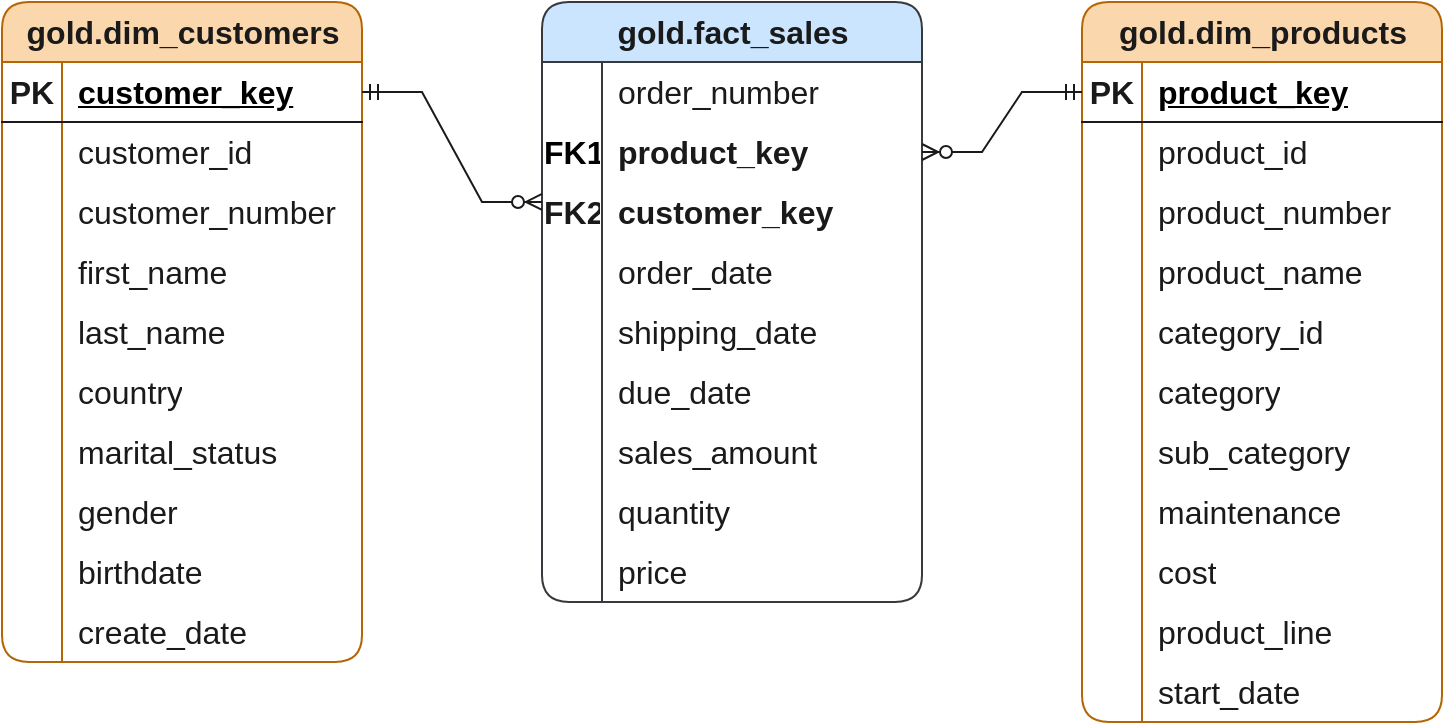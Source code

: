<mxfile version="27.0.2">
  <diagram name="Page-1" id="N13ZJWozt8XFnMOk5yJR">
    <mxGraphModel dx="1426" dy="912" grid="1" gridSize="10" guides="1" tooltips="1" connect="1" arrows="1" fold="1" page="1" pageScale="1" pageWidth="1100" pageHeight="850" background="#ffffff" math="0" shadow="0">
      <root>
        <mxCell id="0" />
        <mxCell id="1" parent="0" />
        <mxCell id="WqT4Zm8EtyVNgEzMkxRj-1" value="&lt;font style=&quot;color: rgb(26, 26, 26);&quot;&gt;gold.dim_customers&lt;/font&gt;" style="shape=table;startSize=30;container=1;collapsible=1;childLayout=tableLayout;fixedRows=1;rowLines=0;fontStyle=1;align=center;resizeLast=1;html=1;strokeColor=#b46504;rounded=1;fillColor=#fad7ac;fontSize=16;" parent="1" vertex="1">
          <mxGeometry x="100" y="190" width="180" height="330" as="geometry" />
        </mxCell>
        <mxCell id="WqT4Zm8EtyVNgEzMkxRj-2" value="" style="shape=tableRow;horizontal=0;startSize=0;swimlaneHead=0;swimlaneBody=0;fillColor=none;collapsible=0;dropTarget=0;points=[[0,0.5],[1,0.5]];portConstraint=eastwest;top=0;left=0;right=0;bottom=1;strokeColor=#1A1A1A;fontSize=16;" parent="WqT4Zm8EtyVNgEzMkxRj-1" vertex="1">
          <mxGeometry y="30" width="180" height="30" as="geometry" />
        </mxCell>
        <mxCell id="WqT4Zm8EtyVNgEzMkxRj-3" value="&lt;font style=&quot;color: rgb(26, 26, 26);&quot;&gt;PK&lt;/font&gt;" style="shape=partialRectangle;connectable=0;fillColor=none;top=0;left=0;bottom=0;right=0;fontStyle=1;overflow=hidden;whiteSpace=wrap;html=1;strokeColor=#1A1A1A;fontSize=16;" parent="WqT4Zm8EtyVNgEzMkxRj-2" vertex="1">
          <mxGeometry width="30" height="30" as="geometry">
            <mxRectangle width="30" height="30" as="alternateBounds" />
          </mxGeometry>
        </mxCell>
        <mxCell id="WqT4Zm8EtyVNgEzMkxRj-4" value="&lt;font style=&quot;color: rgb(0, 0, 0);&quot;&gt;customer_key&lt;/font&gt;" style="shape=partialRectangle;connectable=0;fillColor=none;top=0;left=0;bottom=0;right=0;align=left;spacingLeft=6;fontStyle=5;overflow=hidden;whiteSpace=wrap;html=1;strokeColor=#1A1A1A;fontSize=16;" parent="WqT4Zm8EtyVNgEzMkxRj-2" vertex="1">
          <mxGeometry x="30" width="150" height="30" as="geometry">
            <mxRectangle width="150" height="30" as="alternateBounds" />
          </mxGeometry>
        </mxCell>
        <mxCell id="WqT4Zm8EtyVNgEzMkxRj-5" value="" style="shape=tableRow;horizontal=0;startSize=0;swimlaneHead=0;swimlaneBody=0;fillColor=none;collapsible=0;dropTarget=0;points=[[0,0.5],[1,0.5]];portConstraint=eastwest;top=0;left=0;right=0;bottom=0;strokeColor=#1A1A1A;fontSize=16;" parent="WqT4Zm8EtyVNgEzMkxRj-1" vertex="1">
          <mxGeometry y="60" width="180" height="30" as="geometry" />
        </mxCell>
        <mxCell id="WqT4Zm8EtyVNgEzMkxRj-6" value="" style="shape=partialRectangle;connectable=0;fillColor=none;top=0;left=0;bottom=0;right=0;editable=1;overflow=hidden;whiteSpace=wrap;html=1;fontSize=16;" parent="WqT4Zm8EtyVNgEzMkxRj-5" vertex="1">
          <mxGeometry width="30" height="30" as="geometry">
            <mxRectangle width="30" height="30" as="alternateBounds" />
          </mxGeometry>
        </mxCell>
        <mxCell id="WqT4Zm8EtyVNgEzMkxRj-7" value="&lt;font style=&quot;color: rgb(26, 26, 26);&quot;&gt;customer_id&lt;/font&gt;" style="shape=partialRectangle;connectable=0;fillColor=none;top=0;left=0;bottom=0;right=0;align=left;spacingLeft=6;overflow=hidden;whiteSpace=wrap;html=1;strokeColor=#1A1A1A;fontSize=16;" parent="WqT4Zm8EtyVNgEzMkxRj-5" vertex="1">
          <mxGeometry x="30" width="150" height="30" as="geometry">
            <mxRectangle width="150" height="30" as="alternateBounds" />
          </mxGeometry>
        </mxCell>
        <mxCell id="WqT4Zm8EtyVNgEzMkxRj-8" value="" style="shape=tableRow;horizontal=0;startSize=0;swimlaneHead=0;swimlaneBody=0;fillColor=none;collapsible=0;dropTarget=0;points=[[0,0.5],[1,0.5]];portConstraint=eastwest;top=0;left=0;right=0;bottom=0;fontSize=16;" parent="WqT4Zm8EtyVNgEzMkxRj-1" vertex="1">
          <mxGeometry y="90" width="180" height="30" as="geometry" />
        </mxCell>
        <mxCell id="WqT4Zm8EtyVNgEzMkxRj-9" value="" style="shape=partialRectangle;connectable=0;fillColor=none;top=0;left=0;bottom=0;right=0;editable=1;overflow=hidden;whiteSpace=wrap;html=1;strokeColor=#1A1A1A;fontSize=16;" parent="WqT4Zm8EtyVNgEzMkxRj-8" vertex="1">
          <mxGeometry width="30" height="30" as="geometry">
            <mxRectangle width="30" height="30" as="alternateBounds" />
          </mxGeometry>
        </mxCell>
        <mxCell id="WqT4Zm8EtyVNgEzMkxRj-10" value="&lt;font style=&quot;color: rgb(26, 26, 26);&quot;&gt;customer_number&lt;/font&gt;" style="shape=partialRectangle;connectable=0;fillColor=none;top=0;left=0;bottom=0;right=0;align=left;spacingLeft=6;overflow=hidden;whiteSpace=wrap;html=1;strokeColor=#1A1A1A;fontSize=16;" parent="WqT4Zm8EtyVNgEzMkxRj-8" vertex="1">
          <mxGeometry x="30" width="150" height="30" as="geometry">
            <mxRectangle width="150" height="30" as="alternateBounds" />
          </mxGeometry>
        </mxCell>
        <mxCell id="WqT4Zm8EtyVNgEzMkxRj-11" value="" style="shape=tableRow;horizontal=0;startSize=0;swimlaneHead=0;swimlaneBody=0;fillColor=none;collapsible=0;dropTarget=0;points=[[0,0.5],[1,0.5]];portConstraint=eastwest;top=0;left=0;right=0;bottom=0;fontSize=16;" parent="WqT4Zm8EtyVNgEzMkxRj-1" vertex="1">
          <mxGeometry y="120" width="180" height="30" as="geometry" />
        </mxCell>
        <mxCell id="WqT4Zm8EtyVNgEzMkxRj-12" value="" style="shape=partialRectangle;connectable=0;fillColor=none;top=0;left=0;bottom=0;right=0;editable=1;overflow=hidden;whiteSpace=wrap;html=1;fontSize=16;" parent="WqT4Zm8EtyVNgEzMkxRj-11" vertex="1">
          <mxGeometry width="30" height="30" as="geometry">
            <mxRectangle width="30" height="30" as="alternateBounds" />
          </mxGeometry>
        </mxCell>
        <mxCell id="WqT4Zm8EtyVNgEzMkxRj-13" value="&lt;font style=&quot;color: rgb(26, 26, 26);&quot;&gt;first_name&lt;/font&gt;" style="shape=partialRectangle;connectable=0;fillColor=none;top=0;left=0;bottom=0;right=0;align=left;spacingLeft=6;overflow=hidden;whiteSpace=wrap;html=1;strokeColor=#1A1A1A;fontSize=16;" parent="WqT4Zm8EtyVNgEzMkxRj-11" vertex="1">
          <mxGeometry x="30" width="150" height="30" as="geometry">
            <mxRectangle width="150" height="30" as="alternateBounds" />
          </mxGeometry>
        </mxCell>
        <mxCell id="WqT4Zm8EtyVNgEzMkxRj-27" value="" style="shape=tableRow;horizontal=0;startSize=0;swimlaneHead=0;swimlaneBody=0;fillColor=none;collapsible=0;dropTarget=0;points=[[0,0.5],[1,0.5]];portConstraint=eastwest;top=0;left=0;right=0;bottom=0;fontSize=16;" parent="WqT4Zm8EtyVNgEzMkxRj-1" vertex="1">
          <mxGeometry y="150" width="180" height="30" as="geometry" />
        </mxCell>
        <mxCell id="WqT4Zm8EtyVNgEzMkxRj-28" value="" style="shape=partialRectangle;connectable=0;fillColor=none;top=0;left=0;bottom=0;right=0;editable=1;overflow=hidden;whiteSpace=wrap;html=1;fontSize=16;" parent="WqT4Zm8EtyVNgEzMkxRj-27" vertex="1">
          <mxGeometry width="30" height="30" as="geometry">
            <mxRectangle width="30" height="30" as="alternateBounds" />
          </mxGeometry>
        </mxCell>
        <mxCell id="WqT4Zm8EtyVNgEzMkxRj-29" value="&lt;font style=&quot;color: rgb(26, 26, 26);&quot;&gt;last_name&lt;/font&gt;" style="shape=partialRectangle;connectable=0;fillColor=none;top=0;left=0;bottom=0;right=0;align=left;spacingLeft=6;overflow=hidden;whiteSpace=wrap;html=1;strokeColor=#1A1A1A;fontSize=16;" parent="WqT4Zm8EtyVNgEzMkxRj-27" vertex="1">
          <mxGeometry x="30" width="150" height="30" as="geometry">
            <mxRectangle width="150" height="30" as="alternateBounds" />
          </mxGeometry>
        </mxCell>
        <mxCell id="WqT4Zm8EtyVNgEzMkxRj-30" value="" style="shape=tableRow;horizontal=0;startSize=0;swimlaneHead=0;swimlaneBody=0;fillColor=none;collapsible=0;dropTarget=0;points=[[0,0.5],[1,0.5]];portConstraint=eastwest;top=0;left=0;right=0;bottom=0;fontSize=16;" parent="WqT4Zm8EtyVNgEzMkxRj-1" vertex="1">
          <mxGeometry y="180" width="180" height="30" as="geometry" />
        </mxCell>
        <mxCell id="WqT4Zm8EtyVNgEzMkxRj-31" value="" style="shape=partialRectangle;connectable=0;fillColor=none;top=0;left=0;bottom=0;right=0;editable=1;overflow=hidden;whiteSpace=wrap;html=1;fontSize=16;" parent="WqT4Zm8EtyVNgEzMkxRj-30" vertex="1">
          <mxGeometry width="30" height="30" as="geometry">
            <mxRectangle width="30" height="30" as="alternateBounds" />
          </mxGeometry>
        </mxCell>
        <mxCell id="WqT4Zm8EtyVNgEzMkxRj-32" value="&lt;font style=&quot;color: rgb(26, 26, 26);&quot;&gt;country&lt;/font&gt;" style="shape=partialRectangle;connectable=0;fillColor=none;top=0;left=0;bottom=0;right=0;align=left;spacingLeft=6;overflow=hidden;whiteSpace=wrap;html=1;strokeColor=#1A1A1A;fontSize=16;" parent="WqT4Zm8EtyVNgEzMkxRj-30" vertex="1">
          <mxGeometry x="30" width="150" height="30" as="geometry">
            <mxRectangle width="150" height="30" as="alternateBounds" />
          </mxGeometry>
        </mxCell>
        <mxCell id="WqT4Zm8EtyVNgEzMkxRj-33" value="" style="shape=tableRow;horizontal=0;startSize=0;swimlaneHead=0;swimlaneBody=0;fillColor=none;collapsible=0;dropTarget=0;points=[[0,0.5],[1,0.5]];portConstraint=eastwest;top=0;left=0;right=0;bottom=0;fontSize=16;" parent="WqT4Zm8EtyVNgEzMkxRj-1" vertex="1">
          <mxGeometry y="210" width="180" height="30" as="geometry" />
        </mxCell>
        <mxCell id="WqT4Zm8EtyVNgEzMkxRj-34" value="" style="shape=partialRectangle;connectable=0;fillColor=none;top=0;left=0;bottom=0;right=0;editable=1;overflow=hidden;whiteSpace=wrap;html=1;fontSize=16;" parent="WqT4Zm8EtyVNgEzMkxRj-33" vertex="1">
          <mxGeometry width="30" height="30" as="geometry">
            <mxRectangle width="30" height="30" as="alternateBounds" />
          </mxGeometry>
        </mxCell>
        <mxCell id="WqT4Zm8EtyVNgEzMkxRj-35" value="&lt;font style=&quot;color: rgb(26, 26, 26);&quot;&gt;marital_status&lt;/font&gt;" style="shape=partialRectangle;connectable=0;fillColor=none;top=0;left=0;bottom=0;right=0;align=left;spacingLeft=6;overflow=hidden;whiteSpace=wrap;html=1;strokeColor=#1A1A1A;fontSize=16;" parent="WqT4Zm8EtyVNgEzMkxRj-33" vertex="1">
          <mxGeometry x="30" width="150" height="30" as="geometry">
            <mxRectangle width="150" height="30" as="alternateBounds" />
          </mxGeometry>
        </mxCell>
        <mxCell id="WqT4Zm8EtyVNgEzMkxRj-36" value="" style="shape=tableRow;horizontal=0;startSize=0;swimlaneHead=0;swimlaneBody=0;fillColor=none;collapsible=0;dropTarget=0;points=[[0,0.5],[1,0.5]];portConstraint=eastwest;top=0;left=0;right=0;bottom=0;fontSize=16;" parent="WqT4Zm8EtyVNgEzMkxRj-1" vertex="1">
          <mxGeometry y="240" width="180" height="30" as="geometry" />
        </mxCell>
        <mxCell id="WqT4Zm8EtyVNgEzMkxRj-37" value="" style="shape=partialRectangle;connectable=0;fillColor=none;top=0;left=0;bottom=0;right=0;editable=1;overflow=hidden;whiteSpace=wrap;html=1;fontSize=16;" parent="WqT4Zm8EtyVNgEzMkxRj-36" vertex="1">
          <mxGeometry width="30" height="30" as="geometry">
            <mxRectangle width="30" height="30" as="alternateBounds" />
          </mxGeometry>
        </mxCell>
        <mxCell id="WqT4Zm8EtyVNgEzMkxRj-38" value="&lt;font style=&quot;color: rgb(26, 26, 26);&quot;&gt;gender&lt;/font&gt;" style="shape=partialRectangle;connectable=0;fillColor=none;top=0;left=0;bottom=0;right=0;align=left;spacingLeft=6;overflow=hidden;whiteSpace=wrap;html=1;strokeColor=#1A1A1A;fontSize=16;" parent="WqT4Zm8EtyVNgEzMkxRj-36" vertex="1">
          <mxGeometry x="30" width="150" height="30" as="geometry">
            <mxRectangle width="150" height="30" as="alternateBounds" />
          </mxGeometry>
        </mxCell>
        <mxCell id="WqT4Zm8EtyVNgEzMkxRj-39" value="" style="shape=tableRow;horizontal=0;startSize=0;swimlaneHead=0;swimlaneBody=0;fillColor=none;collapsible=0;dropTarget=0;points=[[0,0.5],[1,0.5]];portConstraint=eastwest;top=0;left=0;right=0;bottom=0;fontSize=16;" parent="WqT4Zm8EtyVNgEzMkxRj-1" vertex="1">
          <mxGeometry y="270" width="180" height="30" as="geometry" />
        </mxCell>
        <mxCell id="WqT4Zm8EtyVNgEzMkxRj-40" value="" style="shape=partialRectangle;connectable=0;fillColor=none;top=0;left=0;bottom=0;right=0;editable=1;overflow=hidden;whiteSpace=wrap;html=1;fontSize=16;" parent="WqT4Zm8EtyVNgEzMkxRj-39" vertex="1">
          <mxGeometry width="30" height="30" as="geometry">
            <mxRectangle width="30" height="30" as="alternateBounds" />
          </mxGeometry>
        </mxCell>
        <mxCell id="WqT4Zm8EtyVNgEzMkxRj-41" value="&lt;font style=&quot;color: rgb(26, 26, 26);&quot;&gt;birthdate&lt;/font&gt;" style="shape=partialRectangle;connectable=0;fillColor=none;top=0;left=0;bottom=0;right=0;align=left;spacingLeft=6;overflow=hidden;whiteSpace=wrap;html=1;strokeColor=#1A1A1A;fontSize=16;" parent="WqT4Zm8EtyVNgEzMkxRj-39" vertex="1">
          <mxGeometry x="30" width="150" height="30" as="geometry">
            <mxRectangle width="150" height="30" as="alternateBounds" />
          </mxGeometry>
        </mxCell>
        <mxCell id="WqT4Zm8EtyVNgEzMkxRj-42" value="" style="shape=tableRow;horizontal=0;startSize=0;swimlaneHead=0;swimlaneBody=0;fillColor=none;collapsible=0;dropTarget=0;points=[[0,0.5],[1,0.5]];portConstraint=eastwest;top=0;left=0;right=0;bottom=0;fontSize=16;" parent="WqT4Zm8EtyVNgEzMkxRj-1" vertex="1">
          <mxGeometry y="300" width="180" height="30" as="geometry" />
        </mxCell>
        <mxCell id="WqT4Zm8EtyVNgEzMkxRj-43" value="" style="shape=partialRectangle;connectable=0;fillColor=none;top=0;left=0;bottom=0;right=0;editable=1;overflow=hidden;whiteSpace=wrap;html=1;fontSize=16;" parent="WqT4Zm8EtyVNgEzMkxRj-42" vertex="1">
          <mxGeometry width="30" height="30" as="geometry">
            <mxRectangle width="30" height="30" as="alternateBounds" />
          </mxGeometry>
        </mxCell>
        <mxCell id="WqT4Zm8EtyVNgEzMkxRj-44" value="&lt;font style=&quot;color: rgb(26, 26, 26);&quot;&gt;create_date&lt;/font&gt;" style="shape=partialRectangle;connectable=0;fillColor=none;top=0;left=0;bottom=0;right=0;align=left;spacingLeft=6;overflow=hidden;whiteSpace=wrap;html=1;strokeColor=#1A1A1A;fontSize=16;" parent="WqT4Zm8EtyVNgEzMkxRj-42" vertex="1">
          <mxGeometry x="30" width="150" height="30" as="geometry">
            <mxRectangle width="150" height="30" as="alternateBounds" />
          </mxGeometry>
        </mxCell>
        <mxCell id="WqT4Zm8EtyVNgEzMkxRj-45" value="&lt;font style=&quot;color: rgb(26, 26, 26);&quot;&gt;gold.fact_sales&lt;/font&gt;" style="shape=table;startSize=30;container=1;collapsible=1;childLayout=tableLayout;fixedRows=1;rowLines=0;fontStyle=1;align=center;resizeLast=1;html=1;strokeColor=#36393d;rounded=1;fillColor=#cce5ff;fontSize=16;" parent="1" vertex="1">
          <mxGeometry x="370" y="190" width="190" height="300" as="geometry" />
        </mxCell>
        <mxCell id="WqT4Zm8EtyVNgEzMkxRj-49" value="" style="shape=tableRow;horizontal=0;startSize=0;swimlaneHead=0;swimlaneBody=0;fillColor=none;collapsible=0;dropTarget=0;points=[[0,0.5],[1,0.5]];portConstraint=eastwest;top=0;left=0;right=0;bottom=0;strokeColor=#1A1A1A;fontSize=16;" parent="WqT4Zm8EtyVNgEzMkxRj-45" vertex="1">
          <mxGeometry y="30" width="190" height="30" as="geometry" />
        </mxCell>
        <mxCell id="WqT4Zm8EtyVNgEzMkxRj-50" value="" style="shape=partialRectangle;connectable=0;fillColor=none;top=0;left=0;bottom=0;right=0;editable=1;overflow=hidden;whiteSpace=wrap;html=1;fontSize=16;" parent="WqT4Zm8EtyVNgEzMkxRj-49" vertex="1">
          <mxGeometry width="30" height="30" as="geometry">
            <mxRectangle width="30" height="30" as="alternateBounds" />
          </mxGeometry>
        </mxCell>
        <mxCell id="WqT4Zm8EtyVNgEzMkxRj-51" value="&lt;font style=&quot;color: rgb(26, 26, 26);&quot;&gt;order_number&lt;/font&gt;" style="shape=partialRectangle;connectable=0;fillColor=none;top=0;left=0;bottom=0;right=0;align=left;spacingLeft=6;overflow=hidden;whiteSpace=wrap;html=1;strokeColor=#1A1A1A;fontSize=16;" parent="WqT4Zm8EtyVNgEzMkxRj-49" vertex="1">
          <mxGeometry x="30" width="160" height="30" as="geometry">
            <mxRectangle width="160" height="30" as="alternateBounds" />
          </mxGeometry>
        </mxCell>
        <mxCell id="WqT4Zm8EtyVNgEzMkxRj-52" value="" style="shape=tableRow;horizontal=0;startSize=0;swimlaneHead=0;swimlaneBody=0;fillColor=none;collapsible=0;dropTarget=0;points=[[0,0.5],[1,0.5]];portConstraint=eastwest;top=0;left=0;right=0;bottom=0;fontSize=16;" parent="WqT4Zm8EtyVNgEzMkxRj-45" vertex="1">
          <mxGeometry y="60" width="190" height="30" as="geometry" />
        </mxCell>
        <mxCell id="WqT4Zm8EtyVNgEzMkxRj-53" value="&lt;font style=&quot;color: rgb(0, 0, 0);&quot;&gt;&lt;b&gt;FK1&lt;/b&gt;&lt;/font&gt;" style="shape=partialRectangle;connectable=0;fillColor=none;top=0;left=0;bottom=0;right=0;editable=1;overflow=hidden;whiteSpace=wrap;html=1;strokeColor=#1A1A1A;fontSize=16;" parent="WqT4Zm8EtyVNgEzMkxRj-52" vertex="1">
          <mxGeometry width="30" height="30" as="geometry">
            <mxRectangle width="30" height="30" as="alternateBounds" />
          </mxGeometry>
        </mxCell>
        <mxCell id="WqT4Zm8EtyVNgEzMkxRj-54" value="&lt;font style=&quot;color: rgb(26, 26, 26);&quot;&gt;&lt;b&gt;product_key&lt;/b&gt;&lt;/font&gt;" style="shape=partialRectangle;connectable=0;fillColor=none;top=0;left=0;bottom=0;right=0;align=left;spacingLeft=6;overflow=hidden;whiteSpace=wrap;html=1;strokeColor=#1A1A1A;fontSize=16;" parent="WqT4Zm8EtyVNgEzMkxRj-52" vertex="1">
          <mxGeometry x="30" width="160" height="30" as="geometry">
            <mxRectangle width="160" height="30" as="alternateBounds" />
          </mxGeometry>
        </mxCell>
        <mxCell id="WqT4Zm8EtyVNgEzMkxRj-55" value="" style="shape=tableRow;horizontal=0;startSize=0;swimlaneHead=0;swimlaneBody=0;fillColor=none;collapsible=0;dropTarget=0;points=[[0,0.5],[1,0.5]];portConstraint=eastwest;top=0;left=0;right=0;bottom=0;fontSize=16;" parent="WqT4Zm8EtyVNgEzMkxRj-45" vertex="1">
          <mxGeometry y="90" width="190" height="30" as="geometry" />
        </mxCell>
        <mxCell id="WqT4Zm8EtyVNgEzMkxRj-56" value="&lt;font style=&quot;color: rgb(26, 26, 26);&quot;&gt;&lt;b&gt;FK2&lt;/b&gt;&lt;/font&gt;" style="shape=partialRectangle;connectable=0;fillColor=none;top=0;left=0;bottom=0;right=0;editable=1;overflow=hidden;whiteSpace=wrap;html=1;fontSize=16;" parent="WqT4Zm8EtyVNgEzMkxRj-55" vertex="1">
          <mxGeometry width="30" height="30" as="geometry">
            <mxRectangle width="30" height="30" as="alternateBounds" />
          </mxGeometry>
        </mxCell>
        <mxCell id="WqT4Zm8EtyVNgEzMkxRj-57" value="&lt;font style=&quot;color: rgb(26, 26, 26);&quot;&gt;&lt;b&gt;customer_key&lt;/b&gt;&lt;/font&gt;" style="shape=partialRectangle;connectable=0;fillColor=none;top=0;left=0;bottom=0;right=0;align=left;spacingLeft=6;overflow=hidden;whiteSpace=wrap;html=1;strokeColor=#1A1A1A;fontSize=16;" parent="WqT4Zm8EtyVNgEzMkxRj-55" vertex="1">
          <mxGeometry x="30" width="160" height="30" as="geometry">
            <mxRectangle width="160" height="30" as="alternateBounds" />
          </mxGeometry>
        </mxCell>
        <mxCell id="WqT4Zm8EtyVNgEzMkxRj-58" value="" style="shape=tableRow;horizontal=0;startSize=0;swimlaneHead=0;swimlaneBody=0;fillColor=none;collapsible=0;dropTarget=0;points=[[0,0.5],[1,0.5]];portConstraint=eastwest;top=0;left=0;right=0;bottom=0;fontSize=16;" parent="WqT4Zm8EtyVNgEzMkxRj-45" vertex="1">
          <mxGeometry y="120" width="190" height="30" as="geometry" />
        </mxCell>
        <mxCell id="WqT4Zm8EtyVNgEzMkxRj-59" value="" style="shape=partialRectangle;connectable=0;fillColor=none;top=0;left=0;bottom=0;right=0;editable=1;overflow=hidden;whiteSpace=wrap;html=1;fontSize=16;" parent="WqT4Zm8EtyVNgEzMkxRj-58" vertex="1">
          <mxGeometry width="30" height="30" as="geometry">
            <mxRectangle width="30" height="30" as="alternateBounds" />
          </mxGeometry>
        </mxCell>
        <mxCell id="WqT4Zm8EtyVNgEzMkxRj-60" value="&lt;font style=&quot;color: rgb(26, 26, 26);&quot;&gt;order_date&lt;/font&gt;" style="shape=partialRectangle;connectable=0;fillColor=none;top=0;left=0;bottom=0;right=0;align=left;spacingLeft=6;overflow=hidden;whiteSpace=wrap;html=1;strokeColor=#1A1A1A;fontSize=16;" parent="WqT4Zm8EtyVNgEzMkxRj-58" vertex="1">
          <mxGeometry x="30" width="160" height="30" as="geometry">
            <mxRectangle width="160" height="30" as="alternateBounds" />
          </mxGeometry>
        </mxCell>
        <mxCell id="WqT4Zm8EtyVNgEzMkxRj-61" value="" style="shape=tableRow;horizontal=0;startSize=0;swimlaneHead=0;swimlaneBody=0;fillColor=none;collapsible=0;dropTarget=0;points=[[0,0.5],[1,0.5]];portConstraint=eastwest;top=0;left=0;right=0;bottom=0;fontSize=16;" parent="WqT4Zm8EtyVNgEzMkxRj-45" vertex="1">
          <mxGeometry y="150" width="190" height="30" as="geometry" />
        </mxCell>
        <mxCell id="WqT4Zm8EtyVNgEzMkxRj-62" value="" style="shape=partialRectangle;connectable=0;fillColor=none;top=0;left=0;bottom=0;right=0;editable=1;overflow=hidden;whiteSpace=wrap;html=1;fontSize=16;" parent="WqT4Zm8EtyVNgEzMkxRj-61" vertex="1">
          <mxGeometry width="30" height="30" as="geometry">
            <mxRectangle width="30" height="30" as="alternateBounds" />
          </mxGeometry>
        </mxCell>
        <mxCell id="WqT4Zm8EtyVNgEzMkxRj-63" value="&lt;font style=&quot;color: rgb(26, 26, 26);&quot;&gt;shipping_date&lt;/font&gt;" style="shape=partialRectangle;connectable=0;fillColor=none;top=0;left=0;bottom=0;right=0;align=left;spacingLeft=6;overflow=hidden;whiteSpace=wrap;html=1;strokeColor=#1A1A1A;fontSize=16;" parent="WqT4Zm8EtyVNgEzMkxRj-61" vertex="1">
          <mxGeometry x="30" width="160" height="30" as="geometry">
            <mxRectangle width="160" height="30" as="alternateBounds" />
          </mxGeometry>
        </mxCell>
        <mxCell id="WqT4Zm8EtyVNgEzMkxRj-64" value="" style="shape=tableRow;horizontal=0;startSize=0;swimlaneHead=0;swimlaneBody=0;fillColor=none;collapsible=0;dropTarget=0;points=[[0,0.5],[1,0.5]];portConstraint=eastwest;top=0;left=0;right=0;bottom=0;fontSize=16;" parent="WqT4Zm8EtyVNgEzMkxRj-45" vertex="1">
          <mxGeometry y="180" width="190" height="30" as="geometry" />
        </mxCell>
        <mxCell id="WqT4Zm8EtyVNgEzMkxRj-65" value="" style="shape=partialRectangle;connectable=0;fillColor=none;top=0;left=0;bottom=0;right=0;editable=1;overflow=hidden;whiteSpace=wrap;html=1;fontSize=16;" parent="WqT4Zm8EtyVNgEzMkxRj-64" vertex="1">
          <mxGeometry width="30" height="30" as="geometry">
            <mxRectangle width="30" height="30" as="alternateBounds" />
          </mxGeometry>
        </mxCell>
        <mxCell id="WqT4Zm8EtyVNgEzMkxRj-66" value="&lt;font style=&quot;color: rgb(26, 26, 26);&quot;&gt;due_date&lt;/font&gt;" style="shape=partialRectangle;connectable=0;fillColor=none;top=0;left=0;bottom=0;right=0;align=left;spacingLeft=6;overflow=hidden;whiteSpace=wrap;html=1;strokeColor=#1A1A1A;fontSize=16;" parent="WqT4Zm8EtyVNgEzMkxRj-64" vertex="1">
          <mxGeometry x="30" width="160" height="30" as="geometry">
            <mxRectangle width="160" height="30" as="alternateBounds" />
          </mxGeometry>
        </mxCell>
        <mxCell id="WqT4Zm8EtyVNgEzMkxRj-67" value="" style="shape=tableRow;horizontal=0;startSize=0;swimlaneHead=0;swimlaneBody=0;fillColor=none;collapsible=0;dropTarget=0;points=[[0,0.5],[1,0.5]];portConstraint=eastwest;top=0;left=0;right=0;bottom=0;fontSize=16;" parent="WqT4Zm8EtyVNgEzMkxRj-45" vertex="1">
          <mxGeometry y="210" width="190" height="30" as="geometry" />
        </mxCell>
        <mxCell id="WqT4Zm8EtyVNgEzMkxRj-68" value="" style="shape=partialRectangle;connectable=0;fillColor=none;top=0;left=0;bottom=0;right=0;editable=1;overflow=hidden;whiteSpace=wrap;html=1;fontSize=16;" parent="WqT4Zm8EtyVNgEzMkxRj-67" vertex="1">
          <mxGeometry width="30" height="30" as="geometry">
            <mxRectangle width="30" height="30" as="alternateBounds" />
          </mxGeometry>
        </mxCell>
        <mxCell id="WqT4Zm8EtyVNgEzMkxRj-69" value="&lt;font style=&quot;color: rgb(26, 26, 26);&quot;&gt;sales_amount&lt;/font&gt;" style="shape=partialRectangle;connectable=0;fillColor=none;top=0;left=0;bottom=0;right=0;align=left;spacingLeft=6;overflow=hidden;whiteSpace=wrap;html=1;strokeColor=#1A1A1A;fontSize=16;" parent="WqT4Zm8EtyVNgEzMkxRj-67" vertex="1">
          <mxGeometry x="30" width="160" height="30" as="geometry">
            <mxRectangle width="160" height="30" as="alternateBounds" />
          </mxGeometry>
        </mxCell>
        <mxCell id="WqT4Zm8EtyVNgEzMkxRj-70" value="" style="shape=tableRow;horizontal=0;startSize=0;swimlaneHead=0;swimlaneBody=0;fillColor=none;collapsible=0;dropTarget=0;points=[[0,0.5],[1,0.5]];portConstraint=eastwest;top=0;left=0;right=0;bottom=0;fontSize=16;" parent="WqT4Zm8EtyVNgEzMkxRj-45" vertex="1">
          <mxGeometry y="240" width="190" height="30" as="geometry" />
        </mxCell>
        <mxCell id="WqT4Zm8EtyVNgEzMkxRj-71" value="" style="shape=partialRectangle;connectable=0;fillColor=none;top=0;left=0;bottom=0;right=0;editable=1;overflow=hidden;whiteSpace=wrap;html=1;fontSize=16;" parent="WqT4Zm8EtyVNgEzMkxRj-70" vertex="1">
          <mxGeometry width="30" height="30" as="geometry">
            <mxRectangle width="30" height="30" as="alternateBounds" />
          </mxGeometry>
        </mxCell>
        <mxCell id="WqT4Zm8EtyVNgEzMkxRj-72" value="&lt;font style=&quot;color: rgb(26, 26, 26);&quot;&gt;quantity&lt;/font&gt;" style="shape=partialRectangle;connectable=0;fillColor=none;top=0;left=0;bottom=0;right=0;align=left;spacingLeft=6;overflow=hidden;whiteSpace=wrap;html=1;strokeColor=#1A1A1A;fontSize=16;" parent="WqT4Zm8EtyVNgEzMkxRj-70" vertex="1">
          <mxGeometry x="30" width="160" height="30" as="geometry">
            <mxRectangle width="160" height="30" as="alternateBounds" />
          </mxGeometry>
        </mxCell>
        <mxCell id="WqT4Zm8EtyVNgEzMkxRj-73" value="" style="shape=tableRow;horizontal=0;startSize=0;swimlaneHead=0;swimlaneBody=0;fillColor=none;collapsible=0;dropTarget=0;points=[[0,0.5],[1,0.5]];portConstraint=eastwest;top=0;left=0;right=0;bottom=0;fontSize=16;" parent="WqT4Zm8EtyVNgEzMkxRj-45" vertex="1">
          <mxGeometry y="270" width="190" height="30" as="geometry" />
        </mxCell>
        <mxCell id="WqT4Zm8EtyVNgEzMkxRj-74" value="" style="shape=partialRectangle;connectable=0;fillColor=none;top=0;left=0;bottom=0;right=0;editable=1;overflow=hidden;whiteSpace=wrap;html=1;fontSize=16;" parent="WqT4Zm8EtyVNgEzMkxRj-73" vertex="1">
          <mxGeometry width="30" height="30" as="geometry">
            <mxRectangle width="30" height="30" as="alternateBounds" />
          </mxGeometry>
        </mxCell>
        <mxCell id="WqT4Zm8EtyVNgEzMkxRj-75" value="&lt;font style=&quot;color: rgb(26, 26, 26);&quot;&gt;price&lt;/font&gt;" style="shape=partialRectangle;connectable=0;fillColor=none;top=0;left=0;bottom=0;right=0;align=left;spacingLeft=6;overflow=hidden;whiteSpace=wrap;html=1;strokeColor=#1A1A1A;fontSize=16;" parent="WqT4Zm8EtyVNgEzMkxRj-73" vertex="1">
          <mxGeometry x="30" width="160" height="30" as="geometry">
            <mxRectangle width="160" height="30" as="alternateBounds" />
          </mxGeometry>
        </mxCell>
        <mxCell id="WqT4Zm8EtyVNgEzMkxRj-79" value="&lt;font style=&quot;color: rgb(26, 26, 26);&quot;&gt;gold.dim_products&lt;/font&gt;" style="shape=table;startSize=30;container=1;collapsible=1;childLayout=tableLayout;fixedRows=1;rowLines=0;fontStyle=1;align=center;resizeLast=1;html=1;strokeColor=#b46504;rounded=1;fillColor=#fad7ac;fontSize=16;" parent="1" vertex="1">
          <mxGeometry x="640" y="190" width="180" height="360" as="geometry" />
        </mxCell>
        <mxCell id="WqT4Zm8EtyVNgEzMkxRj-80" value="" style="shape=tableRow;horizontal=0;startSize=0;swimlaneHead=0;swimlaneBody=0;fillColor=none;collapsible=0;dropTarget=0;points=[[0,0.5],[1,0.5]];portConstraint=eastwest;top=0;left=0;right=0;bottom=1;strokeColor=#1A1A1A;fontSize=16;" parent="WqT4Zm8EtyVNgEzMkxRj-79" vertex="1">
          <mxGeometry y="30" width="180" height="30" as="geometry" />
        </mxCell>
        <mxCell id="WqT4Zm8EtyVNgEzMkxRj-81" value="&lt;font style=&quot;color: rgb(26, 26, 26);&quot;&gt;PK&lt;/font&gt;" style="shape=partialRectangle;connectable=0;fillColor=none;top=0;left=0;bottom=0;right=0;fontStyle=1;overflow=hidden;whiteSpace=wrap;html=1;strokeColor=#1A1A1A;fontSize=16;" parent="WqT4Zm8EtyVNgEzMkxRj-80" vertex="1">
          <mxGeometry width="30" height="30" as="geometry">
            <mxRectangle width="30" height="30" as="alternateBounds" />
          </mxGeometry>
        </mxCell>
        <mxCell id="WqT4Zm8EtyVNgEzMkxRj-82" value="&lt;font style=&quot;color: rgb(0, 0, 0);&quot;&gt;product_key&lt;/font&gt;" style="shape=partialRectangle;connectable=0;fillColor=none;top=0;left=0;bottom=0;right=0;align=left;spacingLeft=6;fontStyle=5;overflow=hidden;whiteSpace=wrap;html=1;strokeColor=#1A1A1A;fontSize=16;" parent="WqT4Zm8EtyVNgEzMkxRj-80" vertex="1">
          <mxGeometry x="30" width="150" height="30" as="geometry">
            <mxRectangle width="150" height="30" as="alternateBounds" />
          </mxGeometry>
        </mxCell>
        <mxCell id="WqT4Zm8EtyVNgEzMkxRj-83" value="" style="shape=tableRow;horizontal=0;startSize=0;swimlaneHead=0;swimlaneBody=0;fillColor=none;collapsible=0;dropTarget=0;points=[[0,0.5],[1,0.5]];portConstraint=eastwest;top=0;left=0;right=0;bottom=0;strokeColor=#1A1A1A;fontSize=16;" parent="WqT4Zm8EtyVNgEzMkxRj-79" vertex="1">
          <mxGeometry y="60" width="180" height="30" as="geometry" />
        </mxCell>
        <mxCell id="WqT4Zm8EtyVNgEzMkxRj-84" value="" style="shape=partialRectangle;connectable=0;fillColor=none;top=0;left=0;bottom=0;right=0;editable=1;overflow=hidden;whiteSpace=wrap;html=1;fontSize=16;" parent="WqT4Zm8EtyVNgEzMkxRj-83" vertex="1">
          <mxGeometry width="30" height="30" as="geometry">
            <mxRectangle width="30" height="30" as="alternateBounds" />
          </mxGeometry>
        </mxCell>
        <mxCell id="WqT4Zm8EtyVNgEzMkxRj-85" value="&lt;font style=&quot;color: rgb(26, 26, 26);&quot;&gt;product_id&lt;/font&gt;" style="shape=partialRectangle;connectable=0;fillColor=none;top=0;left=0;bottom=0;right=0;align=left;spacingLeft=6;overflow=hidden;whiteSpace=wrap;html=1;strokeColor=#1A1A1A;fontSize=16;" parent="WqT4Zm8EtyVNgEzMkxRj-83" vertex="1">
          <mxGeometry x="30" width="150" height="30" as="geometry">
            <mxRectangle width="150" height="30" as="alternateBounds" />
          </mxGeometry>
        </mxCell>
        <mxCell id="WqT4Zm8EtyVNgEzMkxRj-86" value="" style="shape=tableRow;horizontal=0;startSize=0;swimlaneHead=0;swimlaneBody=0;fillColor=none;collapsible=0;dropTarget=0;points=[[0,0.5],[1,0.5]];portConstraint=eastwest;top=0;left=0;right=0;bottom=0;fontSize=16;" parent="WqT4Zm8EtyVNgEzMkxRj-79" vertex="1">
          <mxGeometry y="90" width="180" height="30" as="geometry" />
        </mxCell>
        <mxCell id="WqT4Zm8EtyVNgEzMkxRj-87" value="" style="shape=partialRectangle;connectable=0;fillColor=none;top=0;left=0;bottom=0;right=0;editable=1;overflow=hidden;whiteSpace=wrap;html=1;strokeColor=#1A1A1A;fontSize=16;" parent="WqT4Zm8EtyVNgEzMkxRj-86" vertex="1">
          <mxGeometry width="30" height="30" as="geometry">
            <mxRectangle width="30" height="30" as="alternateBounds" />
          </mxGeometry>
        </mxCell>
        <mxCell id="WqT4Zm8EtyVNgEzMkxRj-88" value="&lt;font style=&quot;color: rgb(26, 26, 26);&quot;&gt;product_number&lt;/font&gt;" style="shape=partialRectangle;connectable=0;fillColor=none;top=0;left=0;bottom=0;right=0;align=left;spacingLeft=6;overflow=hidden;whiteSpace=wrap;html=1;strokeColor=#1A1A1A;fontSize=16;" parent="WqT4Zm8EtyVNgEzMkxRj-86" vertex="1">
          <mxGeometry x="30" width="150" height="30" as="geometry">
            <mxRectangle width="150" height="30" as="alternateBounds" />
          </mxGeometry>
        </mxCell>
        <mxCell id="WqT4Zm8EtyVNgEzMkxRj-89" value="" style="shape=tableRow;horizontal=0;startSize=0;swimlaneHead=0;swimlaneBody=0;fillColor=none;collapsible=0;dropTarget=0;points=[[0,0.5],[1,0.5]];portConstraint=eastwest;top=0;left=0;right=0;bottom=0;fontSize=16;" parent="WqT4Zm8EtyVNgEzMkxRj-79" vertex="1">
          <mxGeometry y="120" width="180" height="30" as="geometry" />
        </mxCell>
        <mxCell id="WqT4Zm8EtyVNgEzMkxRj-90" value="" style="shape=partialRectangle;connectable=0;fillColor=none;top=0;left=0;bottom=0;right=0;editable=1;overflow=hidden;whiteSpace=wrap;html=1;fontSize=16;" parent="WqT4Zm8EtyVNgEzMkxRj-89" vertex="1">
          <mxGeometry width="30" height="30" as="geometry">
            <mxRectangle width="30" height="30" as="alternateBounds" />
          </mxGeometry>
        </mxCell>
        <mxCell id="WqT4Zm8EtyVNgEzMkxRj-91" value="&lt;font style=&quot;color: rgb(26, 26, 26);&quot;&gt;product_name&lt;/font&gt;" style="shape=partialRectangle;connectable=0;fillColor=none;top=0;left=0;bottom=0;right=0;align=left;spacingLeft=6;overflow=hidden;whiteSpace=wrap;html=1;strokeColor=#1A1A1A;fontSize=16;" parent="WqT4Zm8EtyVNgEzMkxRj-89" vertex="1">
          <mxGeometry x="30" width="150" height="30" as="geometry">
            <mxRectangle width="150" height="30" as="alternateBounds" />
          </mxGeometry>
        </mxCell>
        <mxCell id="WqT4Zm8EtyVNgEzMkxRj-92" value="" style="shape=tableRow;horizontal=0;startSize=0;swimlaneHead=0;swimlaneBody=0;fillColor=none;collapsible=0;dropTarget=0;points=[[0,0.5],[1,0.5]];portConstraint=eastwest;top=0;left=0;right=0;bottom=0;fontSize=16;" parent="WqT4Zm8EtyVNgEzMkxRj-79" vertex="1">
          <mxGeometry y="150" width="180" height="30" as="geometry" />
        </mxCell>
        <mxCell id="WqT4Zm8EtyVNgEzMkxRj-93" value="" style="shape=partialRectangle;connectable=0;fillColor=none;top=0;left=0;bottom=0;right=0;editable=1;overflow=hidden;whiteSpace=wrap;html=1;fontSize=16;" parent="WqT4Zm8EtyVNgEzMkxRj-92" vertex="1">
          <mxGeometry width="30" height="30" as="geometry">
            <mxRectangle width="30" height="30" as="alternateBounds" />
          </mxGeometry>
        </mxCell>
        <mxCell id="WqT4Zm8EtyVNgEzMkxRj-94" value="&lt;font style=&quot;color: rgb(26, 26, 26);&quot;&gt;category_id&lt;/font&gt;" style="shape=partialRectangle;connectable=0;fillColor=none;top=0;left=0;bottom=0;right=0;align=left;spacingLeft=6;overflow=hidden;whiteSpace=wrap;html=1;strokeColor=#1A1A1A;fontSize=16;" parent="WqT4Zm8EtyVNgEzMkxRj-92" vertex="1">
          <mxGeometry x="30" width="150" height="30" as="geometry">
            <mxRectangle width="150" height="30" as="alternateBounds" />
          </mxGeometry>
        </mxCell>
        <mxCell id="WqT4Zm8EtyVNgEzMkxRj-95" value="" style="shape=tableRow;horizontal=0;startSize=0;swimlaneHead=0;swimlaneBody=0;fillColor=none;collapsible=0;dropTarget=0;points=[[0,0.5],[1,0.5]];portConstraint=eastwest;top=0;left=0;right=0;bottom=0;fontSize=16;" parent="WqT4Zm8EtyVNgEzMkxRj-79" vertex="1">
          <mxGeometry y="180" width="180" height="30" as="geometry" />
        </mxCell>
        <mxCell id="WqT4Zm8EtyVNgEzMkxRj-96" value="" style="shape=partialRectangle;connectable=0;fillColor=none;top=0;left=0;bottom=0;right=0;editable=1;overflow=hidden;whiteSpace=wrap;html=1;fontSize=16;" parent="WqT4Zm8EtyVNgEzMkxRj-95" vertex="1">
          <mxGeometry width="30" height="30" as="geometry">
            <mxRectangle width="30" height="30" as="alternateBounds" />
          </mxGeometry>
        </mxCell>
        <mxCell id="WqT4Zm8EtyVNgEzMkxRj-97" value="&lt;font style=&quot;color: rgb(26, 26, 26);&quot;&gt;category&lt;/font&gt;" style="shape=partialRectangle;connectable=0;fillColor=none;top=0;left=0;bottom=0;right=0;align=left;spacingLeft=6;overflow=hidden;whiteSpace=wrap;html=1;strokeColor=#1A1A1A;fontSize=16;" parent="WqT4Zm8EtyVNgEzMkxRj-95" vertex="1">
          <mxGeometry x="30" width="150" height="30" as="geometry">
            <mxRectangle width="150" height="30" as="alternateBounds" />
          </mxGeometry>
        </mxCell>
        <mxCell id="WqT4Zm8EtyVNgEzMkxRj-98" value="" style="shape=tableRow;horizontal=0;startSize=0;swimlaneHead=0;swimlaneBody=0;fillColor=none;collapsible=0;dropTarget=0;points=[[0,0.5],[1,0.5]];portConstraint=eastwest;top=0;left=0;right=0;bottom=0;fontSize=16;" parent="WqT4Zm8EtyVNgEzMkxRj-79" vertex="1">
          <mxGeometry y="210" width="180" height="30" as="geometry" />
        </mxCell>
        <mxCell id="WqT4Zm8EtyVNgEzMkxRj-99" value="" style="shape=partialRectangle;connectable=0;fillColor=none;top=0;left=0;bottom=0;right=0;editable=1;overflow=hidden;whiteSpace=wrap;html=1;fontSize=16;" parent="WqT4Zm8EtyVNgEzMkxRj-98" vertex="1">
          <mxGeometry width="30" height="30" as="geometry">
            <mxRectangle width="30" height="30" as="alternateBounds" />
          </mxGeometry>
        </mxCell>
        <mxCell id="WqT4Zm8EtyVNgEzMkxRj-100" value="&lt;font style=&quot;color: rgb(26, 26, 26);&quot;&gt;sub_category&lt;/font&gt;" style="shape=partialRectangle;connectable=0;fillColor=none;top=0;left=0;bottom=0;right=0;align=left;spacingLeft=6;overflow=hidden;whiteSpace=wrap;html=1;strokeColor=#1A1A1A;fontSize=16;" parent="WqT4Zm8EtyVNgEzMkxRj-98" vertex="1">
          <mxGeometry x="30" width="150" height="30" as="geometry">
            <mxRectangle width="150" height="30" as="alternateBounds" />
          </mxGeometry>
        </mxCell>
        <mxCell id="WqT4Zm8EtyVNgEzMkxRj-101" value="" style="shape=tableRow;horizontal=0;startSize=0;swimlaneHead=0;swimlaneBody=0;fillColor=none;collapsible=0;dropTarget=0;points=[[0,0.5],[1,0.5]];portConstraint=eastwest;top=0;left=0;right=0;bottom=0;fontSize=16;" parent="WqT4Zm8EtyVNgEzMkxRj-79" vertex="1">
          <mxGeometry y="240" width="180" height="30" as="geometry" />
        </mxCell>
        <mxCell id="WqT4Zm8EtyVNgEzMkxRj-102" value="" style="shape=partialRectangle;connectable=0;fillColor=none;top=0;left=0;bottom=0;right=0;editable=1;overflow=hidden;whiteSpace=wrap;html=1;fontSize=16;" parent="WqT4Zm8EtyVNgEzMkxRj-101" vertex="1">
          <mxGeometry width="30" height="30" as="geometry">
            <mxRectangle width="30" height="30" as="alternateBounds" />
          </mxGeometry>
        </mxCell>
        <mxCell id="WqT4Zm8EtyVNgEzMkxRj-103" value="&lt;font style=&quot;color: rgb(26, 26, 26);&quot;&gt;maintenance&lt;/font&gt;" style="shape=partialRectangle;connectable=0;fillColor=none;top=0;left=0;bottom=0;right=0;align=left;spacingLeft=6;overflow=hidden;whiteSpace=wrap;html=1;strokeColor=#1A1A1A;fontSize=16;" parent="WqT4Zm8EtyVNgEzMkxRj-101" vertex="1">
          <mxGeometry x="30" width="150" height="30" as="geometry">
            <mxRectangle width="150" height="30" as="alternateBounds" />
          </mxGeometry>
        </mxCell>
        <mxCell id="WqT4Zm8EtyVNgEzMkxRj-104" value="" style="shape=tableRow;horizontal=0;startSize=0;swimlaneHead=0;swimlaneBody=0;fillColor=none;collapsible=0;dropTarget=0;points=[[0,0.5],[1,0.5]];portConstraint=eastwest;top=0;left=0;right=0;bottom=0;fontSize=16;" parent="WqT4Zm8EtyVNgEzMkxRj-79" vertex="1">
          <mxGeometry y="270" width="180" height="30" as="geometry" />
        </mxCell>
        <mxCell id="WqT4Zm8EtyVNgEzMkxRj-105" value="" style="shape=partialRectangle;connectable=0;fillColor=none;top=0;left=0;bottom=0;right=0;editable=1;overflow=hidden;whiteSpace=wrap;html=1;fontSize=16;" parent="WqT4Zm8EtyVNgEzMkxRj-104" vertex="1">
          <mxGeometry width="30" height="30" as="geometry">
            <mxRectangle width="30" height="30" as="alternateBounds" />
          </mxGeometry>
        </mxCell>
        <mxCell id="WqT4Zm8EtyVNgEzMkxRj-106" value="&lt;font style=&quot;color: rgb(26, 26, 26);&quot;&gt;cost&lt;/font&gt;" style="shape=partialRectangle;connectable=0;fillColor=none;top=0;left=0;bottom=0;right=0;align=left;spacingLeft=6;overflow=hidden;whiteSpace=wrap;html=1;strokeColor=#1A1A1A;fontSize=16;" parent="WqT4Zm8EtyVNgEzMkxRj-104" vertex="1">
          <mxGeometry x="30" width="150" height="30" as="geometry">
            <mxRectangle width="150" height="30" as="alternateBounds" />
          </mxGeometry>
        </mxCell>
        <mxCell id="WqT4Zm8EtyVNgEzMkxRj-107" value="" style="shape=tableRow;horizontal=0;startSize=0;swimlaneHead=0;swimlaneBody=0;fillColor=none;collapsible=0;dropTarget=0;points=[[0,0.5],[1,0.5]];portConstraint=eastwest;top=0;left=0;right=0;bottom=0;fontSize=16;" parent="WqT4Zm8EtyVNgEzMkxRj-79" vertex="1">
          <mxGeometry y="300" width="180" height="30" as="geometry" />
        </mxCell>
        <mxCell id="WqT4Zm8EtyVNgEzMkxRj-108" value="" style="shape=partialRectangle;connectable=0;fillColor=none;top=0;left=0;bottom=0;right=0;editable=1;overflow=hidden;whiteSpace=wrap;html=1;fontSize=16;" parent="WqT4Zm8EtyVNgEzMkxRj-107" vertex="1">
          <mxGeometry width="30" height="30" as="geometry">
            <mxRectangle width="30" height="30" as="alternateBounds" />
          </mxGeometry>
        </mxCell>
        <mxCell id="WqT4Zm8EtyVNgEzMkxRj-109" value="&lt;font style=&quot;color: rgb(26, 26, 26);&quot;&gt;product_line&lt;/font&gt;" style="shape=partialRectangle;connectable=0;fillColor=none;top=0;left=0;bottom=0;right=0;align=left;spacingLeft=6;overflow=hidden;whiteSpace=wrap;html=1;strokeColor=#1A1A1A;fontSize=16;" parent="WqT4Zm8EtyVNgEzMkxRj-107" vertex="1">
          <mxGeometry x="30" width="150" height="30" as="geometry">
            <mxRectangle width="150" height="30" as="alternateBounds" />
          </mxGeometry>
        </mxCell>
        <mxCell id="WqT4Zm8EtyVNgEzMkxRj-110" value="" style="shape=tableRow;horizontal=0;startSize=0;swimlaneHead=0;swimlaneBody=0;fillColor=none;collapsible=0;dropTarget=0;points=[[0,0.5],[1,0.5]];portConstraint=eastwest;top=0;left=0;right=0;bottom=0;fontSize=16;" parent="WqT4Zm8EtyVNgEzMkxRj-79" vertex="1">
          <mxGeometry y="330" width="180" height="30" as="geometry" />
        </mxCell>
        <mxCell id="WqT4Zm8EtyVNgEzMkxRj-111" value="" style="shape=partialRectangle;connectable=0;fillColor=none;top=0;left=0;bottom=0;right=0;editable=1;overflow=hidden;whiteSpace=wrap;html=1;fontSize=16;" parent="WqT4Zm8EtyVNgEzMkxRj-110" vertex="1">
          <mxGeometry width="30" height="30" as="geometry">
            <mxRectangle width="30" height="30" as="alternateBounds" />
          </mxGeometry>
        </mxCell>
        <mxCell id="WqT4Zm8EtyVNgEzMkxRj-112" value="&lt;font style=&quot;color: rgb(26, 26, 26);&quot;&gt;start_date&lt;/font&gt;" style="shape=partialRectangle;connectable=0;fillColor=none;top=0;left=0;bottom=0;right=0;align=left;spacingLeft=6;overflow=hidden;whiteSpace=wrap;html=1;strokeColor=#1A1A1A;fontSize=16;" parent="WqT4Zm8EtyVNgEzMkxRj-110" vertex="1">
          <mxGeometry x="30" width="150" height="30" as="geometry">
            <mxRectangle width="150" height="30" as="alternateBounds" />
          </mxGeometry>
        </mxCell>
        <mxCell id="WqT4Zm8EtyVNgEzMkxRj-113" value="" style="edgeStyle=entityRelationEdgeStyle;fontSize=12;html=1;endArrow=ERzeroToMany;startArrow=ERmandOne;rounded=0;strokeColor=#1A1A1A;exitX=1;exitY=0.5;exitDx=0;exitDy=0;entryX=0;entryY=0.333;entryDx=0;entryDy=0;entryPerimeter=0;" parent="1" source="WqT4Zm8EtyVNgEzMkxRj-2" target="WqT4Zm8EtyVNgEzMkxRj-55" edge="1">
          <mxGeometry width="100" height="100" relative="1" as="geometry">
            <mxPoint x="280" y="200" as="sourcePoint" />
            <mxPoint x="380" y="100" as="targetPoint" />
          </mxGeometry>
        </mxCell>
        <mxCell id="WqT4Zm8EtyVNgEzMkxRj-114" value="" style="edgeStyle=entityRelationEdgeStyle;fontSize=12;html=1;endArrow=ERzeroToMany;startArrow=ERmandOne;rounded=0;strokeColor=#1A1A1A;exitX=0;exitY=0.5;exitDx=0;exitDy=0;entryX=1;entryY=0.5;entryDx=0;entryDy=0;" parent="1" source="WqT4Zm8EtyVNgEzMkxRj-80" target="WqT4Zm8EtyVNgEzMkxRj-52" edge="1">
          <mxGeometry width="100" height="100" relative="1" as="geometry">
            <mxPoint x="540" y="130" as="sourcePoint" />
            <mxPoint x="630" y="185" as="targetPoint" />
          </mxGeometry>
        </mxCell>
      </root>
    </mxGraphModel>
  </diagram>
</mxfile>
